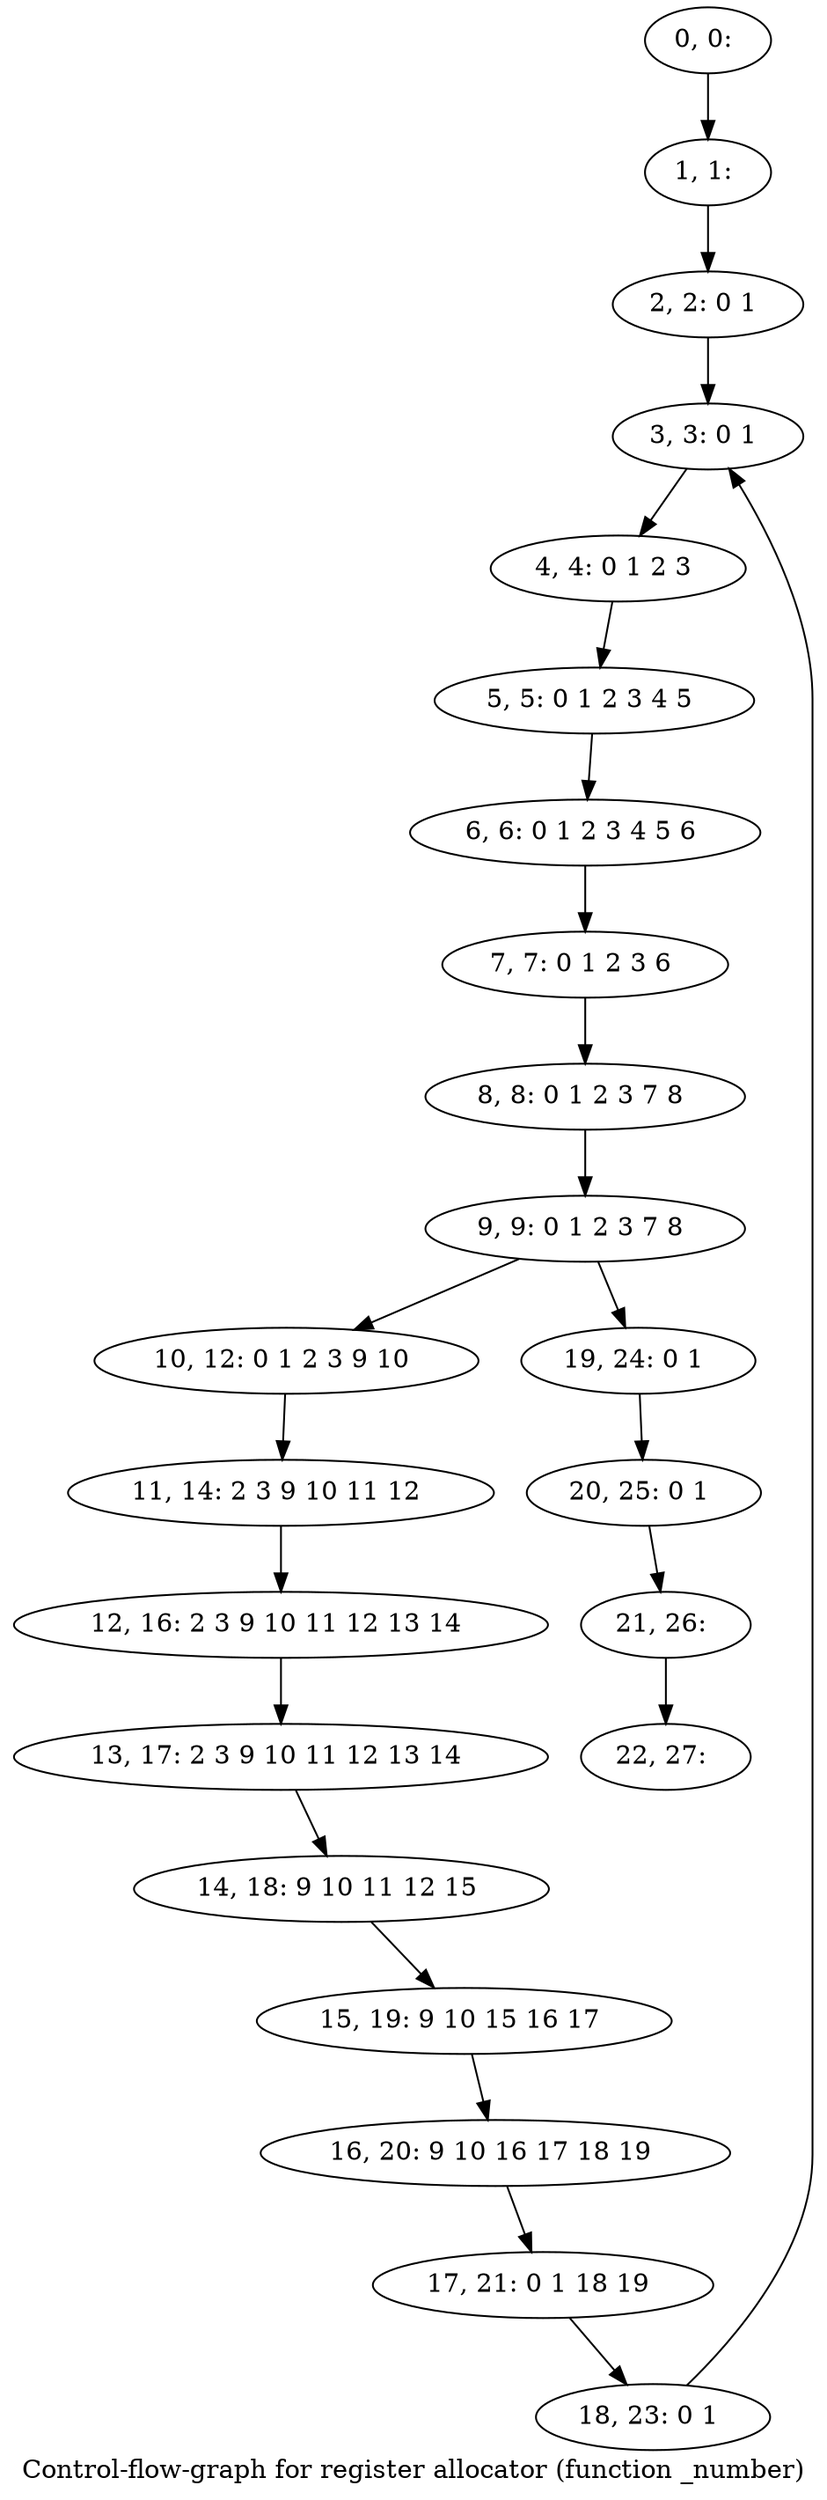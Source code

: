 digraph G {
graph [label="Control-flow-graph for register allocator (function _number)"]
0[label="0, 0: "];
1[label="1, 1: "];
2[label="2, 2: 0 1 "];
3[label="3, 3: 0 1 "];
4[label="4, 4: 0 1 2 3 "];
5[label="5, 5: 0 1 2 3 4 5 "];
6[label="6, 6: 0 1 2 3 4 5 6 "];
7[label="7, 7: 0 1 2 3 6 "];
8[label="8, 8: 0 1 2 3 7 8 "];
9[label="9, 9: 0 1 2 3 7 8 "];
10[label="10, 12: 0 1 2 3 9 10 "];
11[label="11, 14: 2 3 9 10 11 12 "];
12[label="12, 16: 2 3 9 10 11 12 13 14 "];
13[label="13, 17: 2 3 9 10 11 12 13 14 "];
14[label="14, 18: 9 10 11 12 15 "];
15[label="15, 19: 9 10 15 16 17 "];
16[label="16, 20: 9 10 16 17 18 19 "];
17[label="17, 21: 0 1 18 19 "];
18[label="18, 23: 0 1 "];
19[label="19, 24: 0 1 "];
20[label="20, 25: 0 1 "];
21[label="21, 26: "];
22[label="22, 27: "];
0->1 ;
1->2 ;
2->3 ;
3->4 ;
4->5 ;
5->6 ;
6->7 ;
7->8 ;
8->9 ;
9->10 ;
9->19 ;
10->11 ;
11->12 ;
12->13 ;
13->14 ;
14->15 ;
15->16 ;
16->17 ;
17->18 ;
18->3 ;
19->20 ;
20->21 ;
21->22 ;
}
